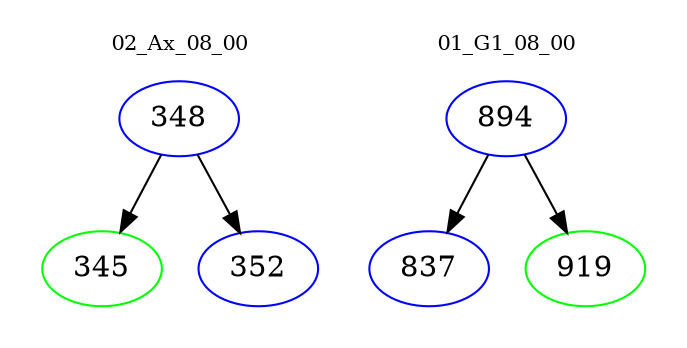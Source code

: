 digraph{
subgraph cluster_0 {
color = white
label = "02_Ax_08_00";
fontsize=10;
T0_348 [label="348", color="blue"]
T0_348 -> T0_345 [color="black"]
T0_345 [label="345", color="green"]
T0_348 -> T0_352 [color="black"]
T0_352 [label="352", color="blue"]
}
subgraph cluster_1 {
color = white
label = "01_G1_08_00";
fontsize=10;
T1_894 [label="894", color="blue"]
T1_894 -> T1_837 [color="black"]
T1_837 [label="837", color="blue"]
T1_894 -> T1_919 [color="black"]
T1_919 [label="919", color="green"]
}
}

